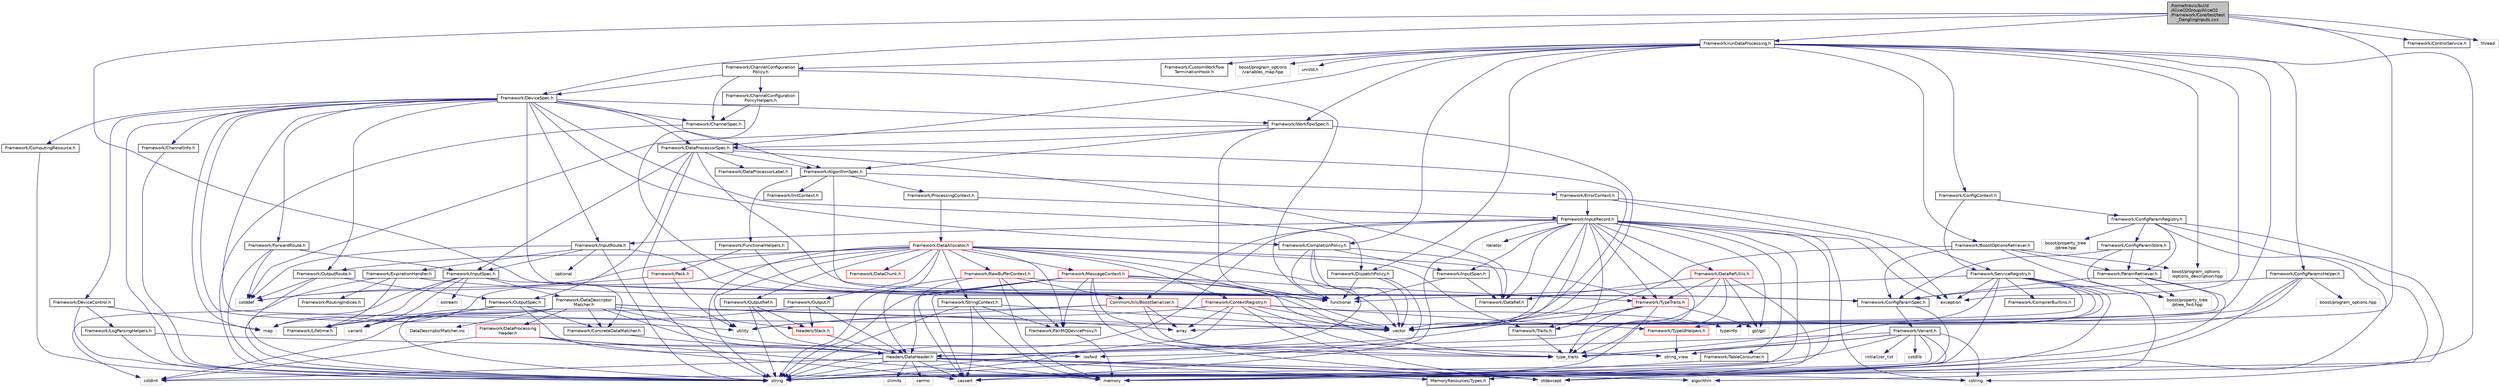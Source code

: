 digraph "/home/travis/build/AliceO2Group/AliceO2/Framework/Core/test/test_DanglingInputs.cxx"
{
 // INTERACTIVE_SVG=YES
  bgcolor="transparent";
  edge [fontname="Helvetica",fontsize="10",labelfontname="Helvetica",labelfontsize="10"];
  node [fontname="Helvetica",fontsize="10",shape=record];
  Node0 [label="/home/travis/build\l/AliceO2Group/AliceO2\l/Framework/Core/test/test\l_DanglingInputs.cxx",height=0.2,width=0.4,color="black", fillcolor="grey75", style="filled", fontcolor="black"];
  Node0 -> Node1 [color="midnightblue",fontsize="10",style="solid",fontname="Helvetica"];
  Node1 [label="Framework/ConfigParamSpec.h",height=0.2,width=0.4,color="black",URL="$d0/d1c/ConfigParamSpec_8h.html"];
  Node1 -> Node2 [color="midnightblue",fontsize="10",style="solid",fontname="Helvetica"];
  Node2 [label="Framework/Variant.h",height=0.2,width=0.4,color="black",URL="$de/d56/Variant_8h.html"];
  Node2 -> Node3 [color="midnightblue",fontsize="10",style="solid",fontname="Helvetica"];
  Node3 [label="type_traits",height=0.2,width=0.4,color="grey75"];
  Node2 -> Node4 [color="midnightblue",fontsize="10",style="solid",fontname="Helvetica"];
  Node4 [label="cstring",height=0.2,width=0.4,color="grey75"];
  Node2 -> Node5 [color="midnightblue",fontsize="10",style="solid",fontname="Helvetica"];
  Node5 [label="cstdint",height=0.2,width=0.4,color="grey75"];
  Node2 -> Node6 [color="midnightblue",fontsize="10",style="solid",fontname="Helvetica"];
  Node6 [label="cstdlib",height=0.2,width=0.4,color="grey75"];
  Node2 -> Node7 [color="midnightblue",fontsize="10",style="solid",fontname="Helvetica"];
  Node7 [label="stdexcept",height=0.2,width=0.4,color="grey75"];
  Node2 -> Node8 [color="midnightblue",fontsize="10",style="solid",fontname="Helvetica"];
  Node8 [label="iosfwd",height=0.2,width=0.4,color="grey75"];
  Node2 -> Node9 [color="midnightblue",fontsize="10",style="solid",fontname="Helvetica"];
  Node9 [label="initializer_list",height=0.2,width=0.4,color="grey75"];
  Node2 -> Node10 [color="midnightblue",fontsize="10",style="solid",fontname="Helvetica"];
  Node10 [label="string_view",height=0.2,width=0.4,color="grey75"];
  Node2 -> Node11 [color="midnightblue",fontsize="10",style="solid",fontname="Helvetica"];
  Node11 [label="string",height=0.2,width=0.4,color="grey75"];
  Node1 -> Node11 [color="midnightblue",fontsize="10",style="solid",fontname="Helvetica"];
  Node0 -> Node12 [color="midnightblue",fontsize="10",style="solid",fontname="Helvetica"];
  Node12 [label="Framework/DeviceSpec.h",height=0.2,width=0.4,color="black",URL="$df/de8/DeviceSpec_8h.html"];
  Node12 -> Node13 [color="midnightblue",fontsize="10",style="solid",fontname="Helvetica"];
  Node13 [label="Framework/WorkflowSpec.h",height=0.2,width=0.4,color="black",URL="$df/da1/WorkflowSpec_8h.html"];
  Node13 -> Node14 [color="midnightblue",fontsize="10",style="solid",fontname="Helvetica"];
  Node14 [label="Framework/DataProcessorSpec.h",height=0.2,width=0.4,color="black",URL="$d0/df4/DataProcessorSpec_8h.html"];
  Node14 -> Node15 [color="midnightblue",fontsize="10",style="solid",fontname="Helvetica"];
  Node15 [label="Framework/AlgorithmSpec.h",height=0.2,width=0.4,color="black",URL="$d0/d14/AlgorithmSpec_8h.html"];
  Node15 -> Node16 [color="midnightblue",fontsize="10",style="solid",fontname="Helvetica"];
  Node16 [label="Framework/ProcessingContext.h",height=0.2,width=0.4,color="black",URL="$de/d6a/ProcessingContext_8h.html"];
  Node16 -> Node17 [color="midnightblue",fontsize="10",style="solid",fontname="Helvetica"];
  Node17 [label="Framework/InputRecord.h",height=0.2,width=0.4,color="black",URL="$d6/d5c/InputRecord_8h.html"];
  Node17 -> Node18 [color="midnightblue",fontsize="10",style="solid",fontname="Helvetica"];
  Node18 [label="Framework/DataRef.h",height=0.2,width=0.4,color="black",URL="$d5/dfb/DataRef_8h.html"];
  Node17 -> Node19 [color="midnightblue",fontsize="10",style="solid",fontname="Helvetica"];
  Node19 [label="Framework/DataRefUtils.h",height=0.2,width=0.4,color="red",URL="$d5/db8/DataRefUtils_8h.html"];
  Node19 -> Node18 [color="midnightblue",fontsize="10",style="solid",fontname="Helvetica"];
  Node19 -> Node34 [color="midnightblue",fontsize="10",style="solid",fontname="Helvetica"];
  Node34 [label="Framework/TypeTraits.h",height=0.2,width=0.4,color="red",URL="$d0/d95/TypeTraits_8h.html"];
  Node34 -> Node3 [color="midnightblue",fontsize="10",style="solid",fontname="Helvetica"];
  Node34 -> Node35 [color="midnightblue",fontsize="10",style="solid",fontname="Helvetica"];
  Node35 [label="vector",height=0.2,width=0.4,color="grey75"];
  Node34 -> Node29 [color="midnightblue",fontsize="10",style="solid",fontname="Helvetica"];
  Node29 [label="memory",height=0.2,width=0.4,color="grey75"];
  Node34 -> Node36 [color="midnightblue",fontsize="10",style="solid",fontname="Helvetica"];
  Node36 [label="Framework/Traits.h",height=0.2,width=0.4,color="black",URL="$db/d31/Traits_8h.html"];
  Node36 -> Node3 [color="midnightblue",fontsize="10",style="solid",fontname="Helvetica"];
  Node34 -> Node39 [color="midnightblue",fontsize="10",style="solid",fontname="Helvetica"];
  Node39 [label="gsl/gsl",height=0.2,width=0.4,color="grey75"];
  Node19 -> Node56 [color="midnightblue",fontsize="10",style="solid",fontname="Helvetica"];
  Node56 [label="Headers/DataHeader.h",height=0.2,width=0.4,color="black",URL="$dc/dcd/DataHeader_8h.html"];
  Node56 -> Node5 [color="midnightblue",fontsize="10",style="solid",fontname="Helvetica"];
  Node56 -> Node29 [color="midnightblue",fontsize="10",style="solid",fontname="Helvetica"];
  Node56 -> Node57 [color="midnightblue",fontsize="10",style="solid",fontname="Helvetica"];
  Node57 [label="cassert",height=0.2,width=0.4,color="grey75"];
  Node56 -> Node4 [color="midnightblue",fontsize="10",style="solid",fontname="Helvetica"];
  Node56 -> Node58 [color="midnightblue",fontsize="10",style="solid",fontname="Helvetica"];
  Node58 [label="algorithm",height=0.2,width=0.4,color="grey75"];
  Node56 -> Node7 [color="midnightblue",fontsize="10",style="solid",fontname="Helvetica"];
  Node56 -> Node11 [color="midnightblue",fontsize="10",style="solid",fontname="Helvetica"];
  Node56 -> Node59 [color="midnightblue",fontsize="10",style="solid",fontname="Helvetica"];
  Node59 [label="climits",height=0.2,width=0.4,color="grey75"];
  Node56 -> Node31 [color="midnightblue",fontsize="10",style="solid",fontname="Helvetica"];
  Node31 [label="MemoryResources/Types.h",height=0.2,width=0.4,color="black",URL="$d7/df8/Types_8h.html"];
  Node56 -> Node60 [color="midnightblue",fontsize="10",style="solid",fontname="Helvetica"];
  Node60 [label="cerrno",height=0.2,width=0.4,color="grey75"];
  Node19 -> Node39 [color="midnightblue",fontsize="10",style="solid",fontname="Helvetica"];
  Node19 -> Node7 [color="midnightblue",fontsize="10",style="solid",fontname="Helvetica"];
  Node19 -> Node3 [color="midnightblue",fontsize="10",style="solid",fontname="Helvetica"];
  Node17 -> Node86 [color="midnightblue",fontsize="10",style="solid",fontname="Helvetica"];
  Node86 [label="Framework/InputRoute.h",height=0.2,width=0.4,color="black",URL="$d5/d19/InputRoute_8h.html"];
  Node86 -> Node87 [color="midnightblue",fontsize="10",style="solid",fontname="Helvetica"];
  Node87 [label="Framework/ExpirationHandler.h",height=0.2,width=0.4,color="black",URL="$d2/dd9/ExpirationHandler_8h.html"];
  Node87 -> Node61 [color="midnightblue",fontsize="10",style="solid",fontname="Helvetica"];
  Node61 [label="Framework/Lifetime.h",height=0.2,width=0.4,color="black",URL="$dc/dca/Lifetime_8h.html"];
  Node87 -> Node88 [color="midnightblue",fontsize="10",style="solid",fontname="Helvetica"];
  Node88 [label="Framework/RoutingIndices.h",height=0.2,width=0.4,color="black",URL="$d7/d87/RoutingIndices_8h.html"];
  Node87 -> Node5 [color="midnightblue",fontsize="10",style="solid",fontname="Helvetica"];
  Node87 -> Node89 [color="midnightblue",fontsize="10",style="solid",fontname="Helvetica"];
  Node89 [label="functional",height=0.2,width=0.4,color="grey75"];
  Node86 -> Node64 [color="midnightblue",fontsize="10",style="solid",fontname="Helvetica"];
  Node64 [label="Framework/InputSpec.h",height=0.2,width=0.4,color="black",URL="$d5/d3f/InputSpec_8h.html"];
  Node64 -> Node61 [color="midnightblue",fontsize="10",style="solid",fontname="Helvetica"];
  Node64 -> Node62 [color="midnightblue",fontsize="10",style="solid",fontname="Helvetica"];
  Node62 [label="Framework/ConcreteDataMatcher.h",height=0.2,width=0.4,color="black",URL="$d0/d1b/ConcreteDataMatcher_8h.html"];
  Node62 -> Node56 [color="midnightblue",fontsize="10",style="solid",fontname="Helvetica"];
  Node64 -> Node65 [color="midnightblue",fontsize="10",style="solid",fontname="Helvetica"];
  Node65 [label="Framework/DataDescriptor\lMatcher.h",height=0.2,width=0.4,color="black",URL="$d3/da3/DataDescriptorMatcher_8h.html"];
  Node65 -> Node62 [color="midnightblue",fontsize="10",style="solid",fontname="Helvetica"];
  Node65 -> Node66 [color="midnightblue",fontsize="10",style="solid",fontname="Helvetica"];
  Node66 [label="Framework/DataProcessing\lHeader.h",height=0.2,width=0.4,color="red",URL="$d6/dc9/DataProcessingHeader_8h.html"];
  Node66 -> Node56 [color="midnightblue",fontsize="10",style="solid",fontname="Helvetica"];
  Node66 -> Node5 [color="midnightblue",fontsize="10",style="solid",fontname="Helvetica"];
  Node66 -> Node29 [color="midnightblue",fontsize="10",style="solid",fontname="Helvetica"];
  Node66 -> Node57 [color="midnightblue",fontsize="10",style="solid",fontname="Helvetica"];
  Node65 -> Node56 [color="midnightblue",fontsize="10",style="solid",fontname="Helvetica"];
  Node65 -> Node69 [color="midnightblue",fontsize="10",style="solid",fontname="Helvetica"];
  Node69 [label="Headers/Stack.h",height=0.2,width=0.4,color="red",URL="$d4/d00/Headers_2include_2Headers_2Stack_8h.html"];
  Node69 -> Node56 [color="midnightblue",fontsize="10",style="solid",fontname="Helvetica"];
  Node65 -> Node42 [color="midnightblue",fontsize="10",style="solid",fontname="Helvetica"];
  Node42 [label="array",height=0.2,width=0.4,color="grey75"];
  Node65 -> Node5 [color="midnightblue",fontsize="10",style="solid",fontname="Helvetica"];
  Node65 -> Node8 [color="midnightblue",fontsize="10",style="solid",fontname="Helvetica"];
  Node65 -> Node11 [color="midnightblue",fontsize="10",style="solid",fontname="Helvetica"];
  Node65 -> Node63 [color="midnightblue",fontsize="10",style="solid",fontname="Helvetica"];
  Node63 [label="variant",height=0.2,width=0.4,color="grey75"];
  Node65 -> Node35 [color="midnightblue",fontsize="10",style="solid",fontname="Helvetica"];
  Node65 -> Node80 [color="midnightblue",fontsize="10",style="solid",fontname="Helvetica"];
  Node80 [label="DataDescriptorMatcher.inc",height=0.2,width=0.4,color="grey75"];
  Node64 -> Node11 [color="midnightblue",fontsize="10",style="solid",fontname="Helvetica"];
  Node64 -> Node81 [color="midnightblue",fontsize="10",style="solid",fontname="Helvetica"];
  Node81 [label="ostream",height=0.2,width=0.4,color="grey75"];
  Node64 -> Node63 [color="midnightblue",fontsize="10",style="solid",fontname="Helvetica"];
  Node86 -> Node90 [color="midnightblue",fontsize="10",style="solid",fontname="Helvetica"];
  Node90 [label="cstddef",height=0.2,width=0.4,color="grey75"];
  Node86 -> Node11 [color="midnightblue",fontsize="10",style="solid",fontname="Helvetica"];
  Node86 -> Node89 [color="midnightblue",fontsize="10",style="solid",fontname="Helvetica"];
  Node86 -> Node83 [color="midnightblue",fontsize="10",style="solid",fontname="Helvetica"];
  Node83 [label="optional",height=0.2,width=0.4,color="grey75"];
  Node17 -> Node34 [color="midnightblue",fontsize="10",style="solid",fontname="Helvetica"];
  Node17 -> Node91 [color="midnightblue",fontsize="10",style="solid",fontname="Helvetica"];
  Node91 [label="Framework/InputSpan.h",height=0.2,width=0.4,color="black",URL="$da/d0f/InputSpan_8h.html"];
  Node91 -> Node18 [color="midnightblue",fontsize="10",style="solid",fontname="Helvetica"];
  Node91 -> Node89 [color="midnightblue",fontsize="10",style="solid",fontname="Helvetica"];
  Node17 -> Node92 [color="midnightblue",fontsize="10",style="solid",fontname="Helvetica"];
  Node92 [label="Framework/TableConsumer.h",height=0.2,width=0.4,color="black",URL="$dc/d03/TableConsumer_8h.html"];
  Node92 -> Node29 [color="midnightblue",fontsize="10",style="solid",fontname="Helvetica"];
  Node17 -> Node36 [color="midnightblue",fontsize="10",style="solid",fontname="Helvetica"];
  Node17 -> Node31 [color="midnightblue",fontsize="10",style="solid",fontname="Helvetica"];
  Node17 -> Node56 [color="midnightblue",fontsize="10",style="solid",fontname="Helvetica"];
  Node17 -> Node40 [color="midnightblue",fontsize="10",style="solid",fontname="Helvetica"];
  Node40 [label="CommonUtils/BoostSerializer.h",height=0.2,width=0.4,color="red",URL="$d7/d91/BoostSerializer_8h.html",tooltip="Templatised boost serializer/deserializer for containers and base types. "];
  Node40 -> Node41 [color="midnightblue",fontsize="10",style="solid",fontname="Helvetica"];
  Node41 [label="utility",height=0.2,width=0.4,color="grey75"];
  Node40 -> Node3 [color="midnightblue",fontsize="10",style="solid",fontname="Helvetica"];
  Node40 -> Node42 [color="midnightblue",fontsize="10",style="solid",fontname="Helvetica"];
  Node40 -> Node35 [color="midnightblue",fontsize="10",style="solid",fontname="Helvetica"];
  Node40 -> Node44 [color="midnightblue",fontsize="10",style="solid",fontname="Helvetica"];
  Node44 [label="map",height=0.2,width=0.4,color="grey75"];
  Node17 -> Node39 [color="midnightblue",fontsize="10",style="solid",fontname="Helvetica"];
  Node17 -> Node93 [color="midnightblue",fontsize="10",style="solid",fontname="Helvetica"];
  Node93 [label="iterator",height=0.2,width=0.4,color="grey75"];
  Node17 -> Node11 [color="midnightblue",fontsize="10",style="solid",fontname="Helvetica"];
  Node17 -> Node35 [color="midnightblue",fontsize="10",style="solid",fontname="Helvetica"];
  Node17 -> Node4 [color="midnightblue",fontsize="10",style="solid",fontname="Helvetica"];
  Node17 -> Node57 [color="midnightblue",fontsize="10",style="solid",fontname="Helvetica"];
  Node17 -> Node94 [color="midnightblue",fontsize="10",style="solid",fontname="Helvetica"];
  Node94 [label="exception",height=0.2,width=0.4,color="grey75"];
  Node17 -> Node29 [color="midnightblue",fontsize="10",style="solid",fontname="Helvetica"];
  Node17 -> Node3 [color="midnightblue",fontsize="10",style="solid",fontname="Helvetica"];
  Node16 -> Node95 [color="midnightblue",fontsize="10",style="solid",fontname="Helvetica"];
  Node95 [label="Framework/DataAllocator.h",height=0.2,width=0.4,color="red",URL="$d1/d28/DataAllocator_8h.html"];
  Node95 -> Node96 [color="midnightblue",fontsize="10",style="solid",fontname="Helvetica"];
  Node96 [label="Framework/ContextRegistry.h",height=0.2,width=0.4,color="red",URL="$df/d2f/ContextRegistry_8h.html"];
  Node96 -> Node97 [color="midnightblue",fontsize="10",style="solid",fontname="Helvetica"];
  Node97 [label="Framework/TypeIdHelpers.h",height=0.2,width=0.4,color="red",URL="$d2/d9a/TypeIdHelpers_8h.html"];
  Node97 -> Node10 [color="midnightblue",fontsize="10",style="solid",fontname="Helvetica"];
  Node96 -> Node99 [color="midnightblue",fontsize="10",style="solid",fontname="Helvetica"];
  Node99 [label="typeinfo",height=0.2,width=0.4,color="grey75"];
  Node96 -> Node3 [color="midnightblue",fontsize="10",style="solid",fontname="Helvetica"];
  Node96 -> Node11 [color="midnightblue",fontsize="10",style="solid",fontname="Helvetica"];
  Node96 -> Node7 [color="midnightblue",fontsize="10",style="solid",fontname="Helvetica"];
  Node96 -> Node35 [color="midnightblue",fontsize="10",style="solid",fontname="Helvetica"];
  Node96 -> Node41 [color="midnightblue",fontsize="10",style="solid",fontname="Helvetica"];
  Node96 -> Node42 [color="midnightblue",fontsize="10",style="solid",fontname="Helvetica"];
  Node95 -> Node101 [color="midnightblue",fontsize="10",style="solid",fontname="Helvetica"];
  Node101 [label="Framework/MessageContext.h",height=0.2,width=0.4,color="red",URL="$dc/dc4/MessageContext_8h.html"];
  Node101 -> Node104 [color="midnightblue",fontsize="10",style="solid",fontname="Helvetica"];
  Node104 [label="Framework/FairMQDeviceProxy.h",height=0.2,width=0.4,color="black",URL="$d8/d71/FairMQDeviceProxy_8h.html"];
  Node104 -> Node29 [color="midnightblue",fontsize="10",style="solid",fontname="Helvetica"];
  Node101 -> Node34 [color="midnightblue",fontsize="10",style="solid",fontname="Helvetica"];
  Node101 -> Node56 [color="midnightblue",fontsize="10",style="solid",fontname="Helvetica"];
  Node101 -> Node57 [color="midnightblue",fontsize="10",style="solid",fontname="Helvetica"];
  Node101 -> Node89 [color="midnightblue",fontsize="10",style="solid",fontname="Helvetica"];
  Node101 -> Node7 [color="midnightblue",fontsize="10",style="solid",fontname="Helvetica"];
  Node101 -> Node11 [color="midnightblue",fontsize="10",style="solid",fontname="Helvetica"];
  Node101 -> Node3 [color="midnightblue",fontsize="10",style="solid",fontname="Helvetica"];
  Node101 -> Node35 [color="midnightblue",fontsize="10",style="solid",fontname="Helvetica"];
  Node95 -> Node106 [color="midnightblue",fontsize="10",style="solid",fontname="Helvetica"];
  Node106 [label="Framework/StringContext.h",height=0.2,width=0.4,color="black",URL="$dd/df6/StringContext_8h.html"];
  Node106 -> Node104 [color="midnightblue",fontsize="10",style="solid",fontname="Helvetica"];
  Node106 -> Node35 [color="midnightblue",fontsize="10",style="solid",fontname="Helvetica"];
  Node106 -> Node57 [color="midnightblue",fontsize="10",style="solid",fontname="Helvetica"];
  Node106 -> Node11 [color="midnightblue",fontsize="10",style="solid",fontname="Helvetica"];
  Node106 -> Node29 [color="midnightblue",fontsize="10",style="solid",fontname="Helvetica"];
  Node95 -> Node107 [color="midnightblue",fontsize="10",style="solid",fontname="Helvetica"];
  Node107 [label="Framework/RawBufferContext.h",height=0.2,width=0.4,color="red",URL="$d8/d25/RawBufferContext_8h.html",tooltip=" "];
  Node107 -> Node104 [color="midnightblue",fontsize="10",style="solid",fontname="Helvetica"];
  Node107 -> Node40 [color="midnightblue",fontsize="10",style="solid",fontname="Helvetica"];
  Node107 -> Node35 [color="midnightblue",fontsize="10",style="solid",fontname="Helvetica"];
  Node107 -> Node57 [color="midnightblue",fontsize="10",style="solid",fontname="Helvetica"];
  Node107 -> Node11 [color="midnightblue",fontsize="10",style="solid",fontname="Helvetica"];
  Node107 -> Node29 [color="midnightblue",fontsize="10",style="solid",fontname="Helvetica"];
  Node95 -> Node82 [color="midnightblue",fontsize="10",style="solid",fontname="Helvetica"];
  Node82 [label="Framework/Output.h",height=0.2,width=0.4,color="black",URL="$d3/ddf/Output_8h.html"];
  Node82 -> Node56 [color="midnightblue",fontsize="10",style="solid",fontname="Helvetica"];
  Node82 -> Node61 [color="midnightblue",fontsize="10",style="solid",fontname="Helvetica"];
  Node82 -> Node69 [color="midnightblue",fontsize="10",style="solid",fontname="Helvetica"];
  Node95 -> Node109 [color="midnightblue",fontsize="10",style="solid",fontname="Helvetica"];
  Node109 [label="Framework/OutputRef.h",height=0.2,width=0.4,color="black",URL="$d6/d5a/OutputRef_8h.html"];
  Node109 -> Node56 [color="midnightblue",fontsize="10",style="solid",fontname="Helvetica"];
  Node109 -> Node69 [color="midnightblue",fontsize="10",style="solid",fontname="Helvetica"];
  Node109 -> Node11 [color="midnightblue",fontsize="10",style="solid",fontname="Helvetica"];
  Node95 -> Node110 [color="midnightblue",fontsize="10",style="solid",fontname="Helvetica"];
  Node110 [label="Framework/OutputRoute.h",height=0.2,width=0.4,color="black",URL="$d6/df4/OutputRoute_8h.html"];
  Node110 -> Node55 [color="midnightblue",fontsize="10",style="solid",fontname="Helvetica"];
  Node55 [label="Framework/OutputSpec.h",height=0.2,width=0.4,color="black",URL="$db/d2d/OutputSpec_8h.html"];
  Node55 -> Node56 [color="midnightblue",fontsize="10",style="solid",fontname="Helvetica"];
  Node55 -> Node61 [color="midnightblue",fontsize="10",style="solid",fontname="Helvetica"];
  Node55 -> Node62 [color="midnightblue",fontsize="10",style="solid",fontname="Helvetica"];
  Node55 -> Node63 [color="midnightblue",fontsize="10",style="solid",fontname="Helvetica"];
  Node110 -> Node90 [color="midnightblue",fontsize="10",style="solid",fontname="Helvetica"];
  Node110 -> Node11 [color="midnightblue",fontsize="10",style="solid",fontname="Helvetica"];
  Node95 -> Node111 [color="midnightblue",fontsize="10",style="solid",fontname="Helvetica"];
  Node111 [label="Framework/DataChunk.h",height=0.2,width=0.4,color="red",URL="$d7/d31/DataChunk_8h.html"];
  Node95 -> Node104 [color="midnightblue",fontsize="10",style="solid",fontname="Helvetica"];
  Node95 -> Node34 [color="midnightblue",fontsize="10",style="solid",fontname="Helvetica"];
  Node95 -> Node36 [color="midnightblue",fontsize="10",style="solid",fontname="Helvetica"];
  Node95 -> Node56 [color="midnightblue",fontsize="10",style="solid",fontname="Helvetica"];
  Node95 -> Node35 [color="midnightblue",fontsize="10",style="solid",fontname="Helvetica"];
  Node95 -> Node44 [color="midnightblue",fontsize="10",style="solid",fontname="Helvetica"];
  Node95 -> Node11 [color="midnightblue",fontsize="10",style="solid",fontname="Helvetica"];
  Node95 -> Node41 [color="midnightblue",fontsize="10",style="solid",fontname="Helvetica"];
  Node95 -> Node3 [color="midnightblue",fontsize="10",style="solid",fontname="Helvetica"];
  Node95 -> Node90 [color="midnightblue",fontsize="10",style="solid",fontname="Helvetica"];
  Node15 -> Node113 [color="midnightblue",fontsize="10",style="solid",fontname="Helvetica"];
  Node113 [label="Framework/ErrorContext.h",height=0.2,width=0.4,color="black",URL="$d7/dad/ErrorContext_8h.html"];
  Node113 -> Node17 [color="midnightblue",fontsize="10",style="solid",fontname="Helvetica"];
  Node113 -> Node114 [color="midnightblue",fontsize="10",style="solid",fontname="Helvetica"];
  Node114 [label="Framework/ServiceRegistry.h",height=0.2,width=0.4,color="black",URL="$d8/d17/ServiceRegistry_8h.html"];
  Node114 -> Node115 [color="midnightblue",fontsize="10",style="solid",fontname="Helvetica"];
  Node115 [label="Framework/CompilerBuiltins.h",height=0.2,width=0.4,color="black",URL="$d9/de8/CompilerBuiltins_8h.html"];
  Node114 -> Node97 [color="midnightblue",fontsize="10",style="solid",fontname="Helvetica"];
  Node114 -> Node58 [color="midnightblue",fontsize="10",style="solid",fontname="Helvetica"];
  Node114 -> Node42 [color="midnightblue",fontsize="10",style="solid",fontname="Helvetica"];
  Node114 -> Node94 [color="midnightblue",fontsize="10",style="solid",fontname="Helvetica"];
  Node114 -> Node89 [color="midnightblue",fontsize="10",style="solid",fontname="Helvetica"];
  Node114 -> Node11 [color="midnightblue",fontsize="10",style="solid",fontname="Helvetica"];
  Node114 -> Node3 [color="midnightblue",fontsize="10",style="solid",fontname="Helvetica"];
  Node114 -> Node99 [color="midnightblue",fontsize="10",style="solid",fontname="Helvetica"];
  Node114 -> Node7 [color="midnightblue",fontsize="10",style="solid",fontname="Helvetica"];
  Node113 -> Node94 [color="midnightblue",fontsize="10",style="solid",fontname="Helvetica"];
  Node15 -> Node116 [color="midnightblue",fontsize="10",style="solid",fontname="Helvetica"];
  Node116 [label="Framework/InitContext.h",height=0.2,width=0.4,color="black",URL="$d4/d2b/InitContext_8h.html"];
  Node15 -> Node117 [color="midnightblue",fontsize="10",style="solid",fontname="Helvetica"];
  Node117 [label="Framework/FunctionalHelpers.h",height=0.2,width=0.4,color="black",URL="$de/d9b/FunctionalHelpers_8h.html"];
  Node117 -> Node118 [color="midnightblue",fontsize="10",style="solid",fontname="Helvetica"];
  Node118 [label="Framework/Pack.h",height=0.2,width=0.4,color="red",URL="$dd/dce/Pack_8h.html"];
  Node118 -> Node90 [color="midnightblue",fontsize="10",style="solid",fontname="Helvetica"];
  Node118 -> Node41 [color="midnightblue",fontsize="10",style="solid",fontname="Helvetica"];
  Node117 -> Node89 [color="midnightblue",fontsize="10",style="solid",fontname="Helvetica"];
  Node15 -> Node89 [color="midnightblue",fontsize="10",style="solid",fontname="Helvetica"];
  Node14 -> Node1 [color="midnightblue",fontsize="10",style="solid",fontname="Helvetica"];
  Node14 -> Node119 [color="midnightblue",fontsize="10",style="solid",fontname="Helvetica"];
  Node119 [label="Framework/DataProcessorLabel.h",height=0.2,width=0.4,color="black",URL="$d1/df2/DataProcessorLabel_8h.html"];
  Node14 -> Node18 [color="midnightblue",fontsize="10",style="solid",fontname="Helvetica"];
  Node14 -> Node64 [color="midnightblue",fontsize="10",style="solid",fontname="Helvetica"];
  Node14 -> Node55 [color="midnightblue",fontsize="10",style="solid",fontname="Helvetica"];
  Node14 -> Node11 [color="midnightblue",fontsize="10",style="solid",fontname="Helvetica"];
  Node14 -> Node35 [color="midnightblue",fontsize="10",style="solid",fontname="Helvetica"];
  Node13 -> Node15 [color="midnightblue",fontsize="10",style="solid",fontname="Helvetica"];
  Node13 -> Node35 [color="midnightblue",fontsize="10",style="solid",fontname="Helvetica"];
  Node13 -> Node89 [color="midnightblue",fontsize="10",style="solid",fontname="Helvetica"];
  Node13 -> Node90 [color="midnightblue",fontsize="10",style="solid",fontname="Helvetica"];
  Node12 -> Node120 [color="midnightblue",fontsize="10",style="solid",fontname="Helvetica"];
  Node120 [label="Framework/ComputingResource.h",height=0.2,width=0.4,color="black",URL="$d8/d62/ComputingResource_8h.html"];
  Node120 -> Node11 [color="midnightblue",fontsize="10",style="solid",fontname="Helvetica"];
  Node12 -> Node14 [color="midnightblue",fontsize="10",style="solid",fontname="Helvetica"];
  Node12 -> Node121 [color="midnightblue",fontsize="10",style="solid",fontname="Helvetica"];
  Node121 [label="Framework/ChannelSpec.h",height=0.2,width=0.4,color="black",URL="$d6/d72/ChannelSpec_8h.html"];
  Node121 -> Node11 [color="midnightblue",fontsize="10",style="solid",fontname="Helvetica"];
  Node12 -> Node122 [color="midnightblue",fontsize="10",style="solid",fontname="Helvetica"];
  Node122 [label="Framework/ChannelInfo.h",height=0.2,width=0.4,color="black",URL="$dd/de5/ChannelInfo_8h.html"];
  Node122 -> Node11 [color="midnightblue",fontsize="10",style="solid",fontname="Helvetica"];
  Node12 -> Node123 [color="midnightblue",fontsize="10",style="solid",fontname="Helvetica"];
  Node123 [label="Framework/DeviceControl.h",height=0.2,width=0.4,color="black",URL="$d2/d2c/DeviceControl_8h.html"];
  Node123 -> Node44 [color="midnightblue",fontsize="10",style="solid",fontname="Helvetica"];
  Node123 -> Node11 [color="midnightblue",fontsize="10",style="solid",fontname="Helvetica"];
  Node123 -> Node124 [color="midnightblue",fontsize="10",style="solid",fontname="Helvetica"];
  Node124 [label="Framework/LogParsingHelpers.h",height=0.2,width=0.4,color="black",URL="$d8/d4a/LogParsingHelpers_8h.html"];
  Node124 -> Node11 [color="midnightblue",fontsize="10",style="solid",fontname="Helvetica"];
  Node124 -> Node10 [color="midnightblue",fontsize="10",style="solid",fontname="Helvetica"];
  Node12 -> Node15 [color="midnightblue",fontsize="10",style="solid",fontname="Helvetica"];
  Node12 -> Node1 [color="midnightblue",fontsize="10",style="solid",fontname="Helvetica"];
  Node12 -> Node125 [color="midnightblue",fontsize="10",style="solid",fontname="Helvetica"];
  Node125 [label="Framework/ForwardRoute.h",height=0.2,width=0.4,color="black",URL="$d7/d12/ForwardRoute_8h.html"];
  Node125 -> Node64 [color="midnightblue",fontsize="10",style="solid",fontname="Helvetica"];
  Node125 -> Node90 [color="midnightblue",fontsize="10",style="solid",fontname="Helvetica"];
  Node125 -> Node11 [color="midnightblue",fontsize="10",style="solid",fontname="Helvetica"];
  Node12 -> Node86 [color="midnightblue",fontsize="10",style="solid",fontname="Helvetica"];
  Node12 -> Node110 [color="midnightblue",fontsize="10",style="solid",fontname="Helvetica"];
  Node12 -> Node126 [color="midnightblue",fontsize="10",style="solid",fontname="Helvetica"];
  Node126 [label="Framework/CompletionPolicy.h",height=0.2,width=0.4,color="black",URL="$df/dd6/CompletionPolicy_8h.html"];
  Node126 -> Node18 [color="midnightblue",fontsize="10",style="solid",fontname="Helvetica"];
  Node126 -> Node91 [color="midnightblue",fontsize="10",style="solid",fontname="Helvetica"];
  Node126 -> Node89 [color="midnightblue",fontsize="10",style="solid",fontname="Helvetica"];
  Node126 -> Node11 [color="midnightblue",fontsize="10",style="solid",fontname="Helvetica"];
  Node126 -> Node35 [color="midnightblue",fontsize="10",style="solid",fontname="Helvetica"];
  Node12 -> Node103 [color="midnightblue",fontsize="10",style="solid",fontname="Helvetica"];
  Node103 [label="Framework/DispatchPolicy.h",height=0.2,width=0.4,color="black",URL="$da/de6/DispatchPolicy_8h.html"];
  Node103 -> Node89 [color="midnightblue",fontsize="10",style="solid",fontname="Helvetica"];
  Node103 -> Node11 [color="midnightblue",fontsize="10",style="solid",fontname="Helvetica"];
  Node103 -> Node35 [color="midnightblue",fontsize="10",style="solid",fontname="Helvetica"];
  Node12 -> Node35 [color="midnightblue",fontsize="10",style="solid",fontname="Helvetica"];
  Node12 -> Node11 [color="midnightblue",fontsize="10",style="solid",fontname="Helvetica"];
  Node12 -> Node44 [color="midnightblue",fontsize="10",style="solid",fontname="Helvetica"];
  Node12 -> Node41 [color="midnightblue",fontsize="10",style="solid",fontname="Helvetica"];
  Node0 -> Node127 [color="midnightblue",fontsize="10",style="solid",fontname="Helvetica"];
  Node127 [label="Framework/runDataProcessing.h",height=0.2,width=0.4,color="black",URL="$db/dd0/runDataProcessing_8h.html"];
  Node127 -> Node128 [color="midnightblue",fontsize="10",style="solid",fontname="Helvetica"];
  Node128 [label="Framework/ChannelConfiguration\lPolicy.h",height=0.2,width=0.4,color="black",URL="$dd/d0f/ChannelConfigurationPolicy_8h.html"];
  Node128 -> Node129 [color="midnightblue",fontsize="10",style="solid",fontname="Helvetica"];
  Node129 [label="Framework/ChannelConfiguration\lPolicyHelpers.h",height=0.2,width=0.4,color="black",URL="$d6/d05/ChannelConfigurationPolicyHelpers_8h.html"];
  Node129 -> Node121 [color="midnightblue",fontsize="10",style="solid",fontname="Helvetica"];
  Node129 -> Node89 [color="midnightblue",fontsize="10",style="solid",fontname="Helvetica"];
  Node128 -> Node121 [color="midnightblue",fontsize="10",style="solid",fontname="Helvetica"];
  Node128 -> Node12 [color="midnightblue",fontsize="10",style="solid",fontname="Helvetica"];
  Node128 -> Node89 [color="midnightblue",fontsize="10",style="solid",fontname="Helvetica"];
  Node127 -> Node126 [color="midnightblue",fontsize="10",style="solid",fontname="Helvetica"];
  Node127 -> Node103 [color="midnightblue",fontsize="10",style="solid",fontname="Helvetica"];
  Node127 -> Node130 [color="midnightblue",fontsize="10",style="solid",fontname="Helvetica"];
  Node130 [label="Framework/ConfigParamsHelper.h",height=0.2,width=0.4,color="black",URL="$dd/d2b/ConfigParamsHelper_8h.html"];
  Node130 -> Node1 [color="midnightblue",fontsize="10",style="solid",fontname="Helvetica"];
  Node130 -> Node131 [color="midnightblue",fontsize="10",style="solid",fontname="Helvetica"];
  Node131 [label="boost/program_options.hpp",height=0.2,width=0.4,color="grey75"];
  Node130 -> Node11 [color="midnightblue",fontsize="10",style="solid",fontname="Helvetica"];
  Node130 -> Node35 [color="midnightblue",fontsize="10",style="solid",fontname="Helvetica"];
  Node130 -> Node3 [color="midnightblue",fontsize="10",style="solid",fontname="Helvetica"];
  Node127 -> Node14 [color="midnightblue",fontsize="10",style="solid",fontname="Helvetica"];
  Node127 -> Node13 [color="midnightblue",fontsize="10",style="solid",fontname="Helvetica"];
  Node127 -> Node132 [color="midnightblue",fontsize="10",style="solid",fontname="Helvetica"];
  Node132 [label="Framework/ConfigContext.h",height=0.2,width=0.4,color="black",URL="$d7/d2e/ConfigContext_8h.html"];
  Node132 -> Node133 [color="midnightblue",fontsize="10",style="solid",fontname="Helvetica"];
  Node133 [label="Framework/ConfigParamRegistry.h",height=0.2,width=0.4,color="black",URL="$de/dc6/ConfigParamRegistry_8h.html"];
  Node133 -> Node134 [color="midnightblue",fontsize="10",style="solid",fontname="Helvetica"];
  Node134 [label="Framework/ParamRetriever.h",height=0.2,width=0.4,color="black",URL="$df/d72/ParamRetriever_8h.html"];
  Node134 -> Node1 [color="midnightblue",fontsize="10",style="solid",fontname="Helvetica"];
  Node134 -> Node135 [color="midnightblue",fontsize="10",style="solid",fontname="Helvetica"];
  Node135 [label="boost/property_tree\l/ptree_fwd.hpp",height=0.2,width=0.4,color="grey75"];
  Node134 -> Node11 [color="midnightblue",fontsize="10",style="solid",fontname="Helvetica"];
  Node134 -> Node35 [color="midnightblue",fontsize="10",style="solid",fontname="Helvetica"];
  Node133 -> Node136 [color="midnightblue",fontsize="10",style="solid",fontname="Helvetica"];
  Node136 [label="Framework/ConfigParamStore.h",height=0.2,width=0.4,color="black",URL="$dd/daf/ConfigParamStore_8h.html"];
  Node136 -> Node134 [color="midnightblue",fontsize="10",style="solid",fontname="Helvetica"];
  Node136 -> Node1 [color="midnightblue",fontsize="10",style="solid",fontname="Helvetica"];
  Node136 -> Node135 [color="midnightblue",fontsize="10",style="solid",fontname="Helvetica"];
  Node133 -> Node137 [color="midnightblue",fontsize="10",style="solid",fontname="Helvetica"];
  Node137 [label="boost/property_tree\l/ptree.hpp",height=0.2,width=0.4,color="grey75"];
  Node133 -> Node29 [color="midnightblue",fontsize="10",style="solid",fontname="Helvetica"];
  Node133 -> Node11 [color="midnightblue",fontsize="10",style="solid",fontname="Helvetica"];
  Node133 -> Node57 [color="midnightblue",fontsize="10",style="solid",fontname="Helvetica"];
  Node132 -> Node114 [color="midnightblue",fontsize="10",style="solid",fontname="Helvetica"];
  Node127 -> Node138 [color="midnightblue",fontsize="10",style="solid",fontname="Helvetica"];
  Node138 [label="Framework/BoostOptionsRetriever.h",height=0.2,width=0.4,color="black",URL="$d3/d7e/BoostOptionsRetriever_8h.html"];
  Node138 -> Node1 [color="midnightblue",fontsize="10",style="solid",fontname="Helvetica"];
  Node138 -> Node134 [color="midnightblue",fontsize="10",style="solid",fontname="Helvetica"];
  Node138 -> Node135 [color="midnightblue",fontsize="10",style="solid",fontname="Helvetica"];
  Node138 -> Node139 [color="midnightblue",fontsize="10",style="solid",fontname="Helvetica"];
  Node139 [label="boost/program_options\l/options_description.hpp",height=0.2,width=0.4,color="grey75"];
  Node138 -> Node35 [color="midnightblue",fontsize="10",style="solid",fontname="Helvetica"];
  Node127 -> Node140 [color="midnightblue",fontsize="10",style="solid",fontname="Helvetica"];
  Node140 [label="Framework/CustomWorkflow\lTerminationHook.h",height=0.2,width=0.4,color="black",URL="$da/def/CustomWorkflowTerminationHook_8h.html"];
  Node127 -> Node139 [color="midnightblue",fontsize="10",style="solid",fontname="Helvetica"];
  Node127 -> Node141 [color="midnightblue",fontsize="10",style="solid",fontname="Helvetica"];
  Node141 [label="boost/program_options\l/variables_map.hpp",height=0.2,width=0.4,color="grey75"];
  Node127 -> Node142 [color="midnightblue",fontsize="10",style="solid",fontname="Helvetica"];
  Node142 [label="unistd.h",height=0.2,width=0.4,color="grey75"];
  Node127 -> Node35 [color="midnightblue",fontsize="10",style="solid",fontname="Helvetica"];
  Node127 -> Node4 [color="midnightblue",fontsize="10",style="solid",fontname="Helvetica"];
  Node127 -> Node94 [color="midnightblue",fontsize="10",style="solid",fontname="Helvetica"];
  Node0 -> Node143 [color="midnightblue",fontsize="10",style="solid",fontname="Helvetica"];
  Node143 [label="Framework/ControlService.h",height=0.2,width=0.4,color="black",URL="$d2/d43/ControlService_8h.html"];
  Node0 -> Node144 [color="midnightblue",fontsize="10",style="solid",fontname="Helvetica"];
  Node144 [label="thread",height=0.2,width=0.4,color="grey75"];
  Node0 -> Node35 [color="midnightblue",fontsize="10",style="solid",fontname="Helvetica"];
}
